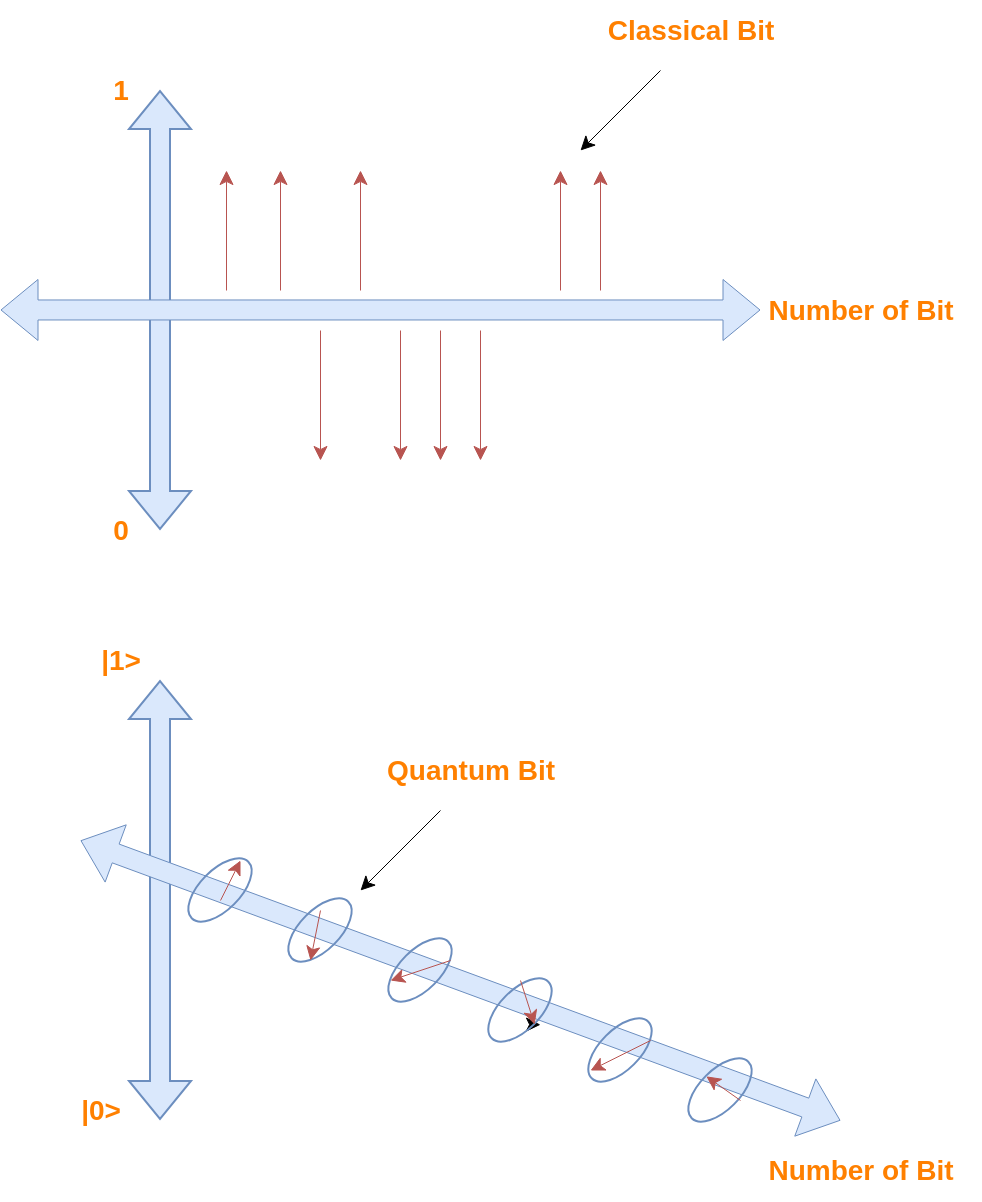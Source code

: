 <mxfile version="20.4.0" type="github">
  <diagram id="bWDqubdVofMHzrGMLxlh" name="Page-1">
    <mxGraphModel dx="2031" dy="450" grid="1" gridSize="10" guides="1" tooltips="1" connect="1" arrows="1" fold="1" page="1" pageScale="1" pageWidth="1169" pageHeight="827" math="0" shadow="0">
      <root>
        <mxCell id="0" />
        <mxCell id="1" parent="0" />
        <mxCell id="YQfrQzXwqGvhJNOuVdr6-1" value="" style="shape=flexArrow;endArrow=classic;startArrow=classic;html=1;rounded=0;fillColor=#dae8fc;strokeColor=#6c8ebf;" parent="1" edge="1">
          <mxGeometry width="100" height="100" relative="1" as="geometry">
            <mxPoint x="-690" y="395" as="sourcePoint" />
            <mxPoint x="-690" y="175" as="targetPoint" />
          </mxGeometry>
        </mxCell>
        <mxCell id="YQfrQzXwqGvhJNOuVdr6-2" value="" style="shape=flexArrow;endArrow=classic;startArrow=classic;html=1;rounded=0;strokeWidth=0.5;fillColor=#dae8fc;strokeColor=#6c8ebf;" parent="1" edge="1">
          <mxGeometry width="100" height="100" relative="1" as="geometry">
            <mxPoint x="-390" y="284.74" as="sourcePoint" />
            <mxPoint x="-770" y="284.74" as="targetPoint" />
          </mxGeometry>
        </mxCell>
        <mxCell id="YQfrQzXwqGvhJNOuVdr6-3" value="&lt;b&gt;&lt;font color=&quot;#ff8000&quot; style=&quot;font-size: 14px;&quot;&gt;0&lt;/font&gt;&lt;/b&gt;" style="text;html=1;align=center;verticalAlign=middle;resizable=0;points=[];autosize=1;strokeColor=none;fillColor=none;" parent="1" vertex="1">
          <mxGeometry x="-725" y="380" width="30" height="30" as="geometry" />
        </mxCell>
        <mxCell id="YQfrQzXwqGvhJNOuVdr6-4" value="&lt;font color=&quot;#ff8000&quot; style=&quot;font-size: 14px;&quot;&gt;&lt;b style=&quot;&quot;&gt;1&lt;/b&gt;&lt;/font&gt;" style="text;html=1;align=center;verticalAlign=middle;resizable=0;points=[];autosize=1;strokeColor=none;fillColor=none;" parent="1" vertex="1">
          <mxGeometry x="-725" y="160" width="30" height="30" as="geometry" />
        </mxCell>
        <mxCell id="YQfrQzXwqGvhJNOuVdr6-5" value="" style="endArrow=classic;html=1;rounded=0;strokeWidth=0.5;fillColor=#f8cecc;strokeColor=#b85450;fontStyle=1" parent="1" edge="1">
          <mxGeometry width="50" height="50" relative="1" as="geometry">
            <mxPoint x="-657" y="275" as="sourcePoint" />
            <mxPoint x="-657" y="215" as="targetPoint" />
          </mxGeometry>
        </mxCell>
        <mxCell id="YQfrQzXwqGvhJNOuVdr6-6" value="" style="endArrow=classic;html=1;rounded=0;strokeWidth=0.5;fillColor=#f8cecc;strokeColor=#b85450;" parent="1" edge="1">
          <mxGeometry width="50" height="50" relative="1" as="geometry">
            <mxPoint x="-630" y="275" as="sourcePoint" />
            <mxPoint x="-630" y="215" as="targetPoint" />
          </mxGeometry>
        </mxCell>
        <mxCell id="YQfrQzXwqGvhJNOuVdr6-7" value="" style="endArrow=classic;html=1;rounded=0;strokeWidth=0.5;fillColor=#f8cecc;strokeColor=#b85450;" parent="1" edge="1">
          <mxGeometry width="50" height="50" relative="1" as="geometry">
            <mxPoint x="-610" y="295" as="sourcePoint" />
            <mxPoint x="-610" y="360" as="targetPoint" />
          </mxGeometry>
        </mxCell>
        <mxCell id="YQfrQzXwqGvhJNOuVdr6-8" value="" style="endArrow=classic;html=1;rounded=0;strokeWidth=0.5;fillColor=#f8cecc;strokeColor=#b85450;" parent="1" edge="1">
          <mxGeometry width="50" height="50" relative="1" as="geometry">
            <mxPoint x="-590" y="275" as="sourcePoint" />
            <mxPoint x="-590" y="215" as="targetPoint" />
          </mxGeometry>
        </mxCell>
        <mxCell id="YQfrQzXwqGvhJNOuVdr6-9" value="" style="endArrow=classic;html=1;rounded=0;strokeWidth=0.5;fillColor=#f8cecc;strokeColor=#b85450;" parent="1" edge="1">
          <mxGeometry width="50" height="50" relative="1" as="geometry">
            <mxPoint x="-570" y="295" as="sourcePoint" />
            <mxPoint x="-570" y="360" as="targetPoint" />
          </mxGeometry>
        </mxCell>
        <mxCell id="YQfrQzXwqGvhJNOuVdr6-10" value="" style="endArrow=classic;html=1;rounded=0;strokeWidth=0.5;fillColor=#f8cecc;strokeColor=#b85450;" parent="1" edge="1">
          <mxGeometry width="50" height="50" relative="1" as="geometry">
            <mxPoint x="-550" y="295" as="sourcePoint" />
            <mxPoint x="-550" y="360" as="targetPoint" />
          </mxGeometry>
        </mxCell>
        <mxCell id="YQfrQzXwqGvhJNOuVdr6-11" value="" style="endArrow=classic;html=1;rounded=0;strokeWidth=0.5;fillColor=#f8cecc;strokeColor=#b85450;" parent="1" edge="1">
          <mxGeometry width="50" height="50" relative="1" as="geometry">
            <mxPoint x="-530" y="295" as="sourcePoint" />
            <mxPoint x="-530" y="360" as="targetPoint" />
          </mxGeometry>
        </mxCell>
        <mxCell id="YQfrQzXwqGvhJNOuVdr6-12" value="" style="endArrow=classic;html=1;rounded=0;strokeWidth=0.5;fillColor=#f8cecc;strokeColor=#b85450;" parent="1" edge="1">
          <mxGeometry width="50" height="50" relative="1" as="geometry">
            <mxPoint x="-490" y="275" as="sourcePoint" />
            <mxPoint x="-490" y="215" as="targetPoint" />
          </mxGeometry>
        </mxCell>
        <mxCell id="YQfrQzXwqGvhJNOuVdr6-13" value="" style="endArrow=classic;html=1;rounded=0;strokeWidth=0.5;fillColor=#f8cecc;strokeColor=#b85450;" parent="1" edge="1">
          <mxGeometry width="50" height="50" relative="1" as="geometry">
            <mxPoint x="-470" y="275" as="sourcePoint" />
            <mxPoint x="-470" y="215" as="targetPoint" />
          </mxGeometry>
        </mxCell>
        <mxCell id="YQfrQzXwqGvhJNOuVdr6-14" value="" style="endArrow=classic;html=1;rounded=0;strokeWidth=0.5;" parent="1" edge="1">
          <mxGeometry width="50" height="50" relative="1" as="geometry">
            <mxPoint x="-440" y="165" as="sourcePoint" />
            <mxPoint x="-480" y="205" as="targetPoint" />
          </mxGeometry>
        </mxCell>
        <mxCell id="YQfrQzXwqGvhJNOuVdr6-15" value="&lt;b&gt;&lt;font color=&quot;#ff8000&quot; style=&quot;font-size: 14px;&quot;&gt;Classical Bit&lt;/font&gt;&lt;/b&gt;" style="text;html=1;align=center;verticalAlign=middle;resizable=0;points=[];autosize=1;strokeColor=none;fillColor=none;" parent="1" vertex="1">
          <mxGeometry x="-480" y="130" width="110" height="30" as="geometry" />
        </mxCell>
        <mxCell id="YQfrQzXwqGvhJNOuVdr6-16" value="&lt;b&gt;&lt;font color=&quot;#ff8000&quot;&gt;Number of Bit&lt;/font&gt;&lt;/b&gt;" style="text;html=1;align=center;verticalAlign=middle;resizable=0;points=[];autosize=1;strokeColor=none;fillColor=none;fontSize=14;fontColor=#0000FF;" parent="1" vertex="1">
          <mxGeometry x="-400" y="270" width="120" height="30" as="geometry" />
        </mxCell>
        <mxCell id="YQfrQzXwqGvhJNOuVdr6-17" value="" style="shape=flexArrow;endArrow=classic;startArrow=classic;html=1;rounded=0;fillColor=#dae8fc;strokeColor=#6c8ebf;" parent="1" edge="1">
          <mxGeometry width="100" height="100" relative="1" as="geometry">
            <mxPoint x="-690" y="690" as="sourcePoint" />
            <mxPoint x="-690" y="470" as="targetPoint" />
          </mxGeometry>
        </mxCell>
        <mxCell id="YQfrQzXwqGvhJNOuVdr6-18" value="" style="shape=flexArrow;endArrow=classic;startArrow=classic;html=1;rounded=0;strokeWidth=0.5;fillColor=#dae8fc;strokeColor=#6c8ebf;" parent="1" edge="1">
          <mxGeometry width="100" height="100" relative="1" as="geometry">
            <mxPoint x="-350" y="690" as="sourcePoint" />
            <mxPoint x="-730" y="550" as="targetPoint" />
          </mxGeometry>
        </mxCell>
        <mxCell id="YQfrQzXwqGvhJNOuVdr6-19" value="&lt;b&gt;&lt;font color=&quot;#ff8000&quot;&gt;|0&amp;gt;&lt;/font&gt;&lt;/b&gt;" style="text;html=1;align=center;verticalAlign=middle;resizable=0;points=[];autosize=1;strokeColor=none;fillColor=none;fontSize=14;fontColor=#0000FF;" parent="1" vertex="1">
          <mxGeometry x="-740" y="670" width="40" height="30" as="geometry" />
        </mxCell>
        <mxCell id="YQfrQzXwqGvhJNOuVdr6-20" value="&lt;b&gt;&lt;font color=&quot;#ff8000&quot;&gt;|1&amp;gt;&lt;/font&gt;&lt;/b&gt;" style="text;html=1;align=center;verticalAlign=middle;resizable=0;points=[];autosize=1;strokeColor=none;fillColor=none;fontSize=14;fontColor=#0000FF;" parent="1" vertex="1">
          <mxGeometry x="-730" y="445" width="40" height="30" as="geometry" />
        </mxCell>
        <mxCell id="YQfrQzXwqGvhJNOuVdr6-21" value="" style="ellipse;whiteSpace=wrap;html=1;labelBorderColor=#7EA6E0;fontSize=14;rotation=-45;fillColor=none;strokeColor=#6c8ebf;" parent="1" vertex="1">
          <mxGeometry x="-680" y="565" width="40" height="20" as="geometry" />
        </mxCell>
        <mxCell id="YQfrQzXwqGvhJNOuVdr6-22" value="" style="ellipse;whiteSpace=wrap;html=1;labelBorderColor=#7EA6E0;fontSize=14;rotation=-45;fillColor=none;strokeColor=#6c8ebf;" parent="1" vertex="1">
          <mxGeometry x="-630" y="585" width="40" height="20" as="geometry" />
        </mxCell>
        <mxCell id="YQfrQzXwqGvhJNOuVdr6-24" style="edgeStyle=orthogonalEdgeStyle;rounded=0;orthogonalLoop=1;jettySize=auto;html=1;exitX=0.5;exitY=1;exitDx=0;exitDy=0;fontSize=14;fontColor=#54FF60;strokeWidth=0.5;" parent="1" source="YQfrQzXwqGvhJNOuVdr6-25" edge="1">
          <mxGeometry relative="1" as="geometry">
            <mxPoint x="-500" y="642" as="targetPoint" />
          </mxGeometry>
        </mxCell>
        <mxCell id="YQfrQzXwqGvhJNOuVdr6-25" value="" style="ellipse;whiteSpace=wrap;html=1;labelBorderColor=#7EA6E0;fontSize=14;rotation=-45;fillColor=none;strokeColor=#6c8ebf;" parent="1" vertex="1">
          <mxGeometry x="-530" y="625" width="40" height="20" as="geometry" />
        </mxCell>
        <mxCell id="YQfrQzXwqGvhJNOuVdr6-26" value="" style="ellipse;whiteSpace=wrap;html=1;labelBorderColor=#7EA6E0;fontSize=14;rotation=-45;fillColor=none;strokeColor=#6c8ebf;" parent="1" vertex="1">
          <mxGeometry x="-480" y="645" width="40" height="20" as="geometry" />
        </mxCell>
        <mxCell id="YQfrQzXwqGvhJNOuVdr6-27" value="" style="ellipse;whiteSpace=wrap;html=1;labelBorderColor=#7EA6E0;fontSize=14;rotation=-45;fillColor=none;strokeColor=#6c8ebf;" parent="1" vertex="1">
          <mxGeometry x="-430" y="665" width="40" height="20" as="geometry" />
        </mxCell>
        <mxCell id="YQfrQzXwqGvhJNOuVdr6-28" value="" style="endArrow=classic;html=1;rounded=0;strokeWidth=0.5;fillColor=#f8cecc;strokeColor=#b85450;" parent="1" edge="1">
          <mxGeometry width="50" height="50" relative="1" as="geometry">
            <mxPoint x="-660" y="580" as="sourcePoint" />
            <mxPoint x="-650" y="560" as="targetPoint" />
          </mxGeometry>
        </mxCell>
        <mxCell id="YQfrQzXwqGvhJNOuVdr6-29" value="" style="endArrow=classic;html=1;rounded=0;strokeWidth=0.5;fillColor=#f8cecc;strokeColor=#b85450;entryX=0;entryY=1;entryDx=0;entryDy=0;" parent="1" edge="1" target="YQfrQzXwqGvhJNOuVdr6-22">
          <mxGeometry width="50" height="50" relative="1" as="geometry">
            <mxPoint x="-610" y="585" as="sourcePoint" />
            <mxPoint x="-590" y="585" as="targetPoint" />
          </mxGeometry>
        </mxCell>
        <mxCell id="FX2FilpnR09kNmvKCk30-1" value="&lt;b style=&quot;font-size: 14px;&quot;&gt;&lt;font color=&quot;#ff8000&quot;&gt;Number of Bit&lt;/font&gt;&lt;/b&gt;" style="text;html=1;align=center;verticalAlign=middle;resizable=0;points=[];autosize=1;strokeColor=none;fillColor=none;" vertex="1" parent="1">
          <mxGeometry x="-400" y="700" width="120" height="30" as="geometry" />
        </mxCell>
        <mxCell id="FX2FilpnR09kNmvKCk30-2" value="" style="endArrow=classic;html=1;rounded=0;strokeWidth=0.5;" edge="1" parent="1">
          <mxGeometry width="50" height="50" relative="1" as="geometry">
            <mxPoint x="-550" y="535" as="sourcePoint" />
            <mxPoint x="-590" y="575" as="targetPoint" />
          </mxGeometry>
        </mxCell>
        <mxCell id="FX2FilpnR09kNmvKCk30-3" value="&lt;b&gt;&lt;font color=&quot;#ff8000&quot; style=&quot;font-size: 14px;&quot;&gt;Quantum Bit&lt;/font&gt;&lt;/b&gt;" style="text;html=1;align=center;verticalAlign=middle;resizable=0;points=[];autosize=1;strokeColor=none;fillColor=none;" vertex="1" parent="1">
          <mxGeometry x="-590" y="500" width="110" height="30" as="geometry" />
        </mxCell>
        <mxCell id="FX2FilpnR09kNmvKCk30-4" value="" style="ellipse;whiteSpace=wrap;html=1;labelBorderColor=#7EA6E0;fontSize=14;rotation=-45;fillColor=none;strokeColor=#6c8ebf;" vertex="1" parent="1">
          <mxGeometry x="-580" y="605" width="40" height="20" as="geometry" />
        </mxCell>
        <mxCell id="FX2FilpnR09kNmvKCk30-7" value="" style="endArrow=classic;html=1;rounded=0;strokeWidth=0.5;fillColor=#f8cecc;strokeColor=#b85450;entryX=0;entryY=0;entryDx=0;entryDy=0;exitX=1;exitY=1;exitDx=0;exitDy=0;" edge="1" parent="1" source="FX2FilpnR09kNmvKCk30-4" target="FX2FilpnR09kNmvKCk30-4">
          <mxGeometry width="50" height="50" relative="1" as="geometry">
            <mxPoint x="-560" y="615" as="sourcePoint" />
            <mxPoint x="-550" y="600" as="targetPoint" />
          </mxGeometry>
        </mxCell>
        <mxCell id="FX2FilpnR09kNmvKCk30-9" value="" style="endArrow=classic;html=1;rounded=0;strokeWidth=0.5;fillColor=#f8cecc;strokeColor=#b85450;entryX=0.5;entryY=1;entryDx=0;entryDy=0;" edge="1" parent="1" target="YQfrQzXwqGvhJNOuVdr6-25">
          <mxGeometry width="50" height="50" relative="1" as="geometry">
            <mxPoint x="-510" y="620" as="sourcePoint" />
            <mxPoint x="-500" y="630" as="targetPoint" />
          </mxGeometry>
        </mxCell>
        <mxCell id="FX2FilpnR09kNmvKCk30-10" value="" style="endArrow=classic;html=1;rounded=0;strokeWidth=0.5;fillColor=#f8cecc;strokeColor=#b85450;exitX=1;exitY=1;exitDx=0;exitDy=0;" edge="1" parent="1" source="YQfrQzXwqGvhJNOuVdr6-26">
          <mxGeometry width="50" height="50" relative="1" as="geometry">
            <mxPoint x="-445" y="635" as="sourcePoint" />
            <mxPoint x="-475" y="665" as="targetPoint" />
          </mxGeometry>
        </mxCell>
        <mxCell id="FX2FilpnR09kNmvKCk30-11" value="" style="endArrow=classic;html=1;rounded=0;strokeWidth=0.5;fillColor=#f8cecc;strokeColor=#b85450;entryX=0.5;entryY=0;entryDx=0;entryDy=0;" edge="1" parent="1" target="YQfrQzXwqGvhJNOuVdr6-27">
          <mxGeometry width="50" height="50" relative="1" as="geometry">
            <mxPoint x="-400" y="680" as="sourcePoint" />
            <mxPoint x="-420" y="680" as="targetPoint" />
          </mxGeometry>
        </mxCell>
      </root>
    </mxGraphModel>
  </diagram>
</mxfile>
